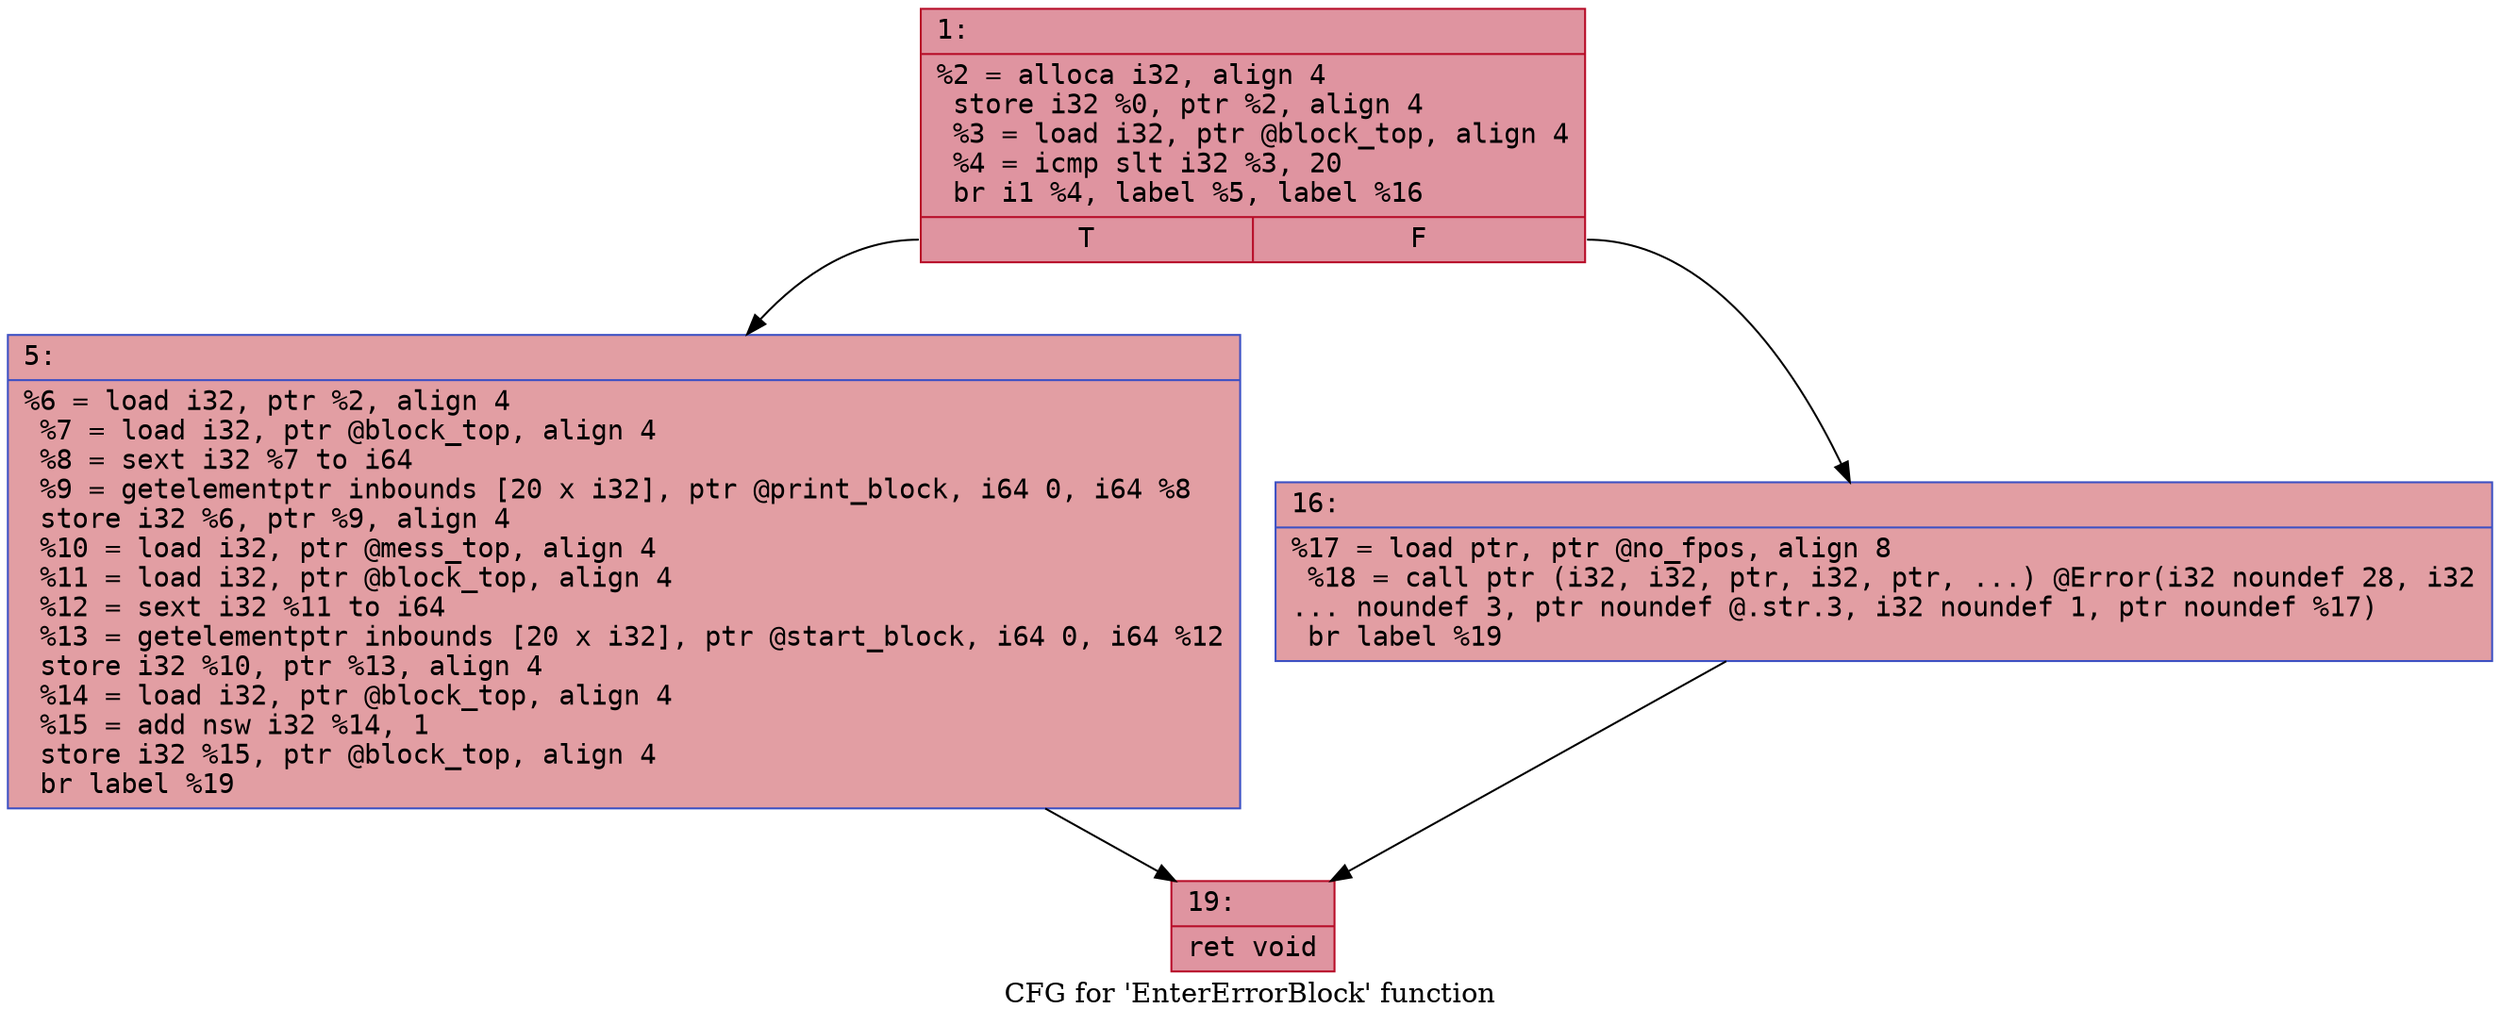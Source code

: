digraph "CFG for 'EnterErrorBlock' function" {
	label="CFG for 'EnterErrorBlock' function";

	Node0x600003d1ecb0 [shape=record,color="#b70d28ff", style=filled, fillcolor="#b70d2870" fontname="Courier",label="{1:\l|  %2 = alloca i32, align 4\l  store i32 %0, ptr %2, align 4\l  %3 = load i32, ptr @block_top, align 4\l  %4 = icmp slt i32 %3, 20\l  br i1 %4, label %5, label %16\l|{<s0>T|<s1>F}}"];
	Node0x600003d1ecb0:s0 -> Node0x600003d1ed00[tooltip="1 -> 5\nProbability 50.00%" ];
	Node0x600003d1ecb0:s1 -> Node0x600003d1ed50[tooltip="1 -> 16\nProbability 50.00%" ];
	Node0x600003d1ed00 [shape=record,color="#3d50c3ff", style=filled, fillcolor="#be242e70" fontname="Courier",label="{5:\l|  %6 = load i32, ptr %2, align 4\l  %7 = load i32, ptr @block_top, align 4\l  %8 = sext i32 %7 to i64\l  %9 = getelementptr inbounds [20 x i32], ptr @print_block, i64 0, i64 %8\l  store i32 %6, ptr %9, align 4\l  %10 = load i32, ptr @mess_top, align 4\l  %11 = load i32, ptr @block_top, align 4\l  %12 = sext i32 %11 to i64\l  %13 = getelementptr inbounds [20 x i32], ptr @start_block, i64 0, i64 %12\l  store i32 %10, ptr %13, align 4\l  %14 = load i32, ptr @block_top, align 4\l  %15 = add nsw i32 %14, 1\l  store i32 %15, ptr @block_top, align 4\l  br label %19\l}"];
	Node0x600003d1ed00 -> Node0x600003d1eda0[tooltip="5 -> 19\nProbability 100.00%" ];
	Node0x600003d1ed50 [shape=record,color="#3d50c3ff", style=filled, fillcolor="#be242e70" fontname="Courier",label="{16:\l|  %17 = load ptr, ptr @no_fpos, align 8\l  %18 = call ptr (i32, i32, ptr, i32, ptr, ...) @Error(i32 noundef 28, i32\l... noundef 3, ptr noundef @.str.3, i32 noundef 1, ptr noundef %17)\l  br label %19\l}"];
	Node0x600003d1ed50 -> Node0x600003d1eda0[tooltip="16 -> 19\nProbability 100.00%" ];
	Node0x600003d1eda0 [shape=record,color="#b70d28ff", style=filled, fillcolor="#b70d2870" fontname="Courier",label="{19:\l|  ret void\l}"];
}
